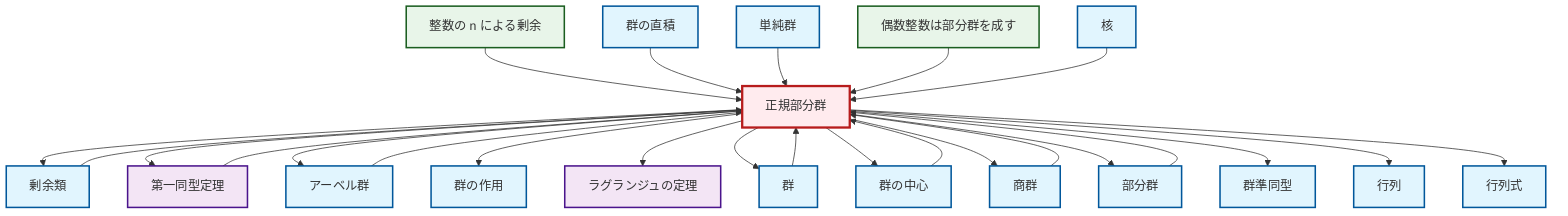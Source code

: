 graph TD
    classDef definition fill:#e1f5fe,stroke:#01579b,stroke-width:2px
    classDef theorem fill:#f3e5f5,stroke:#4a148c,stroke-width:2px
    classDef axiom fill:#fff3e0,stroke:#e65100,stroke-width:2px
    classDef example fill:#e8f5e9,stroke:#1b5e20,stroke-width:2px
    classDef current fill:#ffebee,stroke:#b71c1c,stroke-width:3px
    ex-even-integers-subgroup["偶数整数は部分群を成す"]:::example
    def-coset["剰余類"]:::definition
    thm-first-isomorphism["第一同型定理"]:::theorem
    def-homomorphism["群準同型"]:::definition
    def-normal-subgroup["正規部分群"]:::definition
    def-abelian-group["アーベル群"]:::definition
    def-simple-group["単純群"]:::definition
    thm-lagrange["ラグランジュの定理"]:::theorem
    def-direct-product["群の直積"]:::definition
    def-quotient-group["商群"]:::definition
    def-kernel["核"]:::definition
    def-determinant["行列式"]:::definition
    def-subgroup["部分群"]:::definition
    def-group-action["群の作用"]:::definition
    ex-quotient-integers-mod-n["整数の n による剰余"]:::example
    def-group["群"]:::definition
    def-center-of-group["群の中心"]:::definition
    def-matrix["行列"]:::definition
    def-normal-subgroup --> def-coset
    ex-quotient-integers-mod-n --> def-normal-subgroup
    def-coset --> def-normal-subgroup
    def-abelian-group --> def-normal-subgroup
    def-direct-product --> def-normal-subgroup
    def-normal-subgroup --> thm-first-isomorphism
    thm-first-isomorphism --> def-normal-subgroup
    def-normal-subgroup --> def-abelian-group
    def-normal-subgroup --> def-group-action
    def-simple-group --> def-normal-subgroup
    def-normal-subgroup --> thm-lagrange
    def-normal-subgroup --> def-group
    def-group --> def-normal-subgroup
    ex-even-integers-subgroup --> def-normal-subgroup
    def-subgroup --> def-normal-subgroup
    def-normal-subgroup --> def-center-of-group
    def-center-of-group --> def-normal-subgroup
    def-normal-subgroup --> def-quotient-group
    def-quotient-group --> def-normal-subgroup
    def-normal-subgroup --> def-subgroup
    def-kernel --> def-normal-subgroup
    def-normal-subgroup --> def-homomorphism
    def-normal-subgroup --> def-matrix
    def-normal-subgroup --> def-determinant
    class def-normal-subgroup current